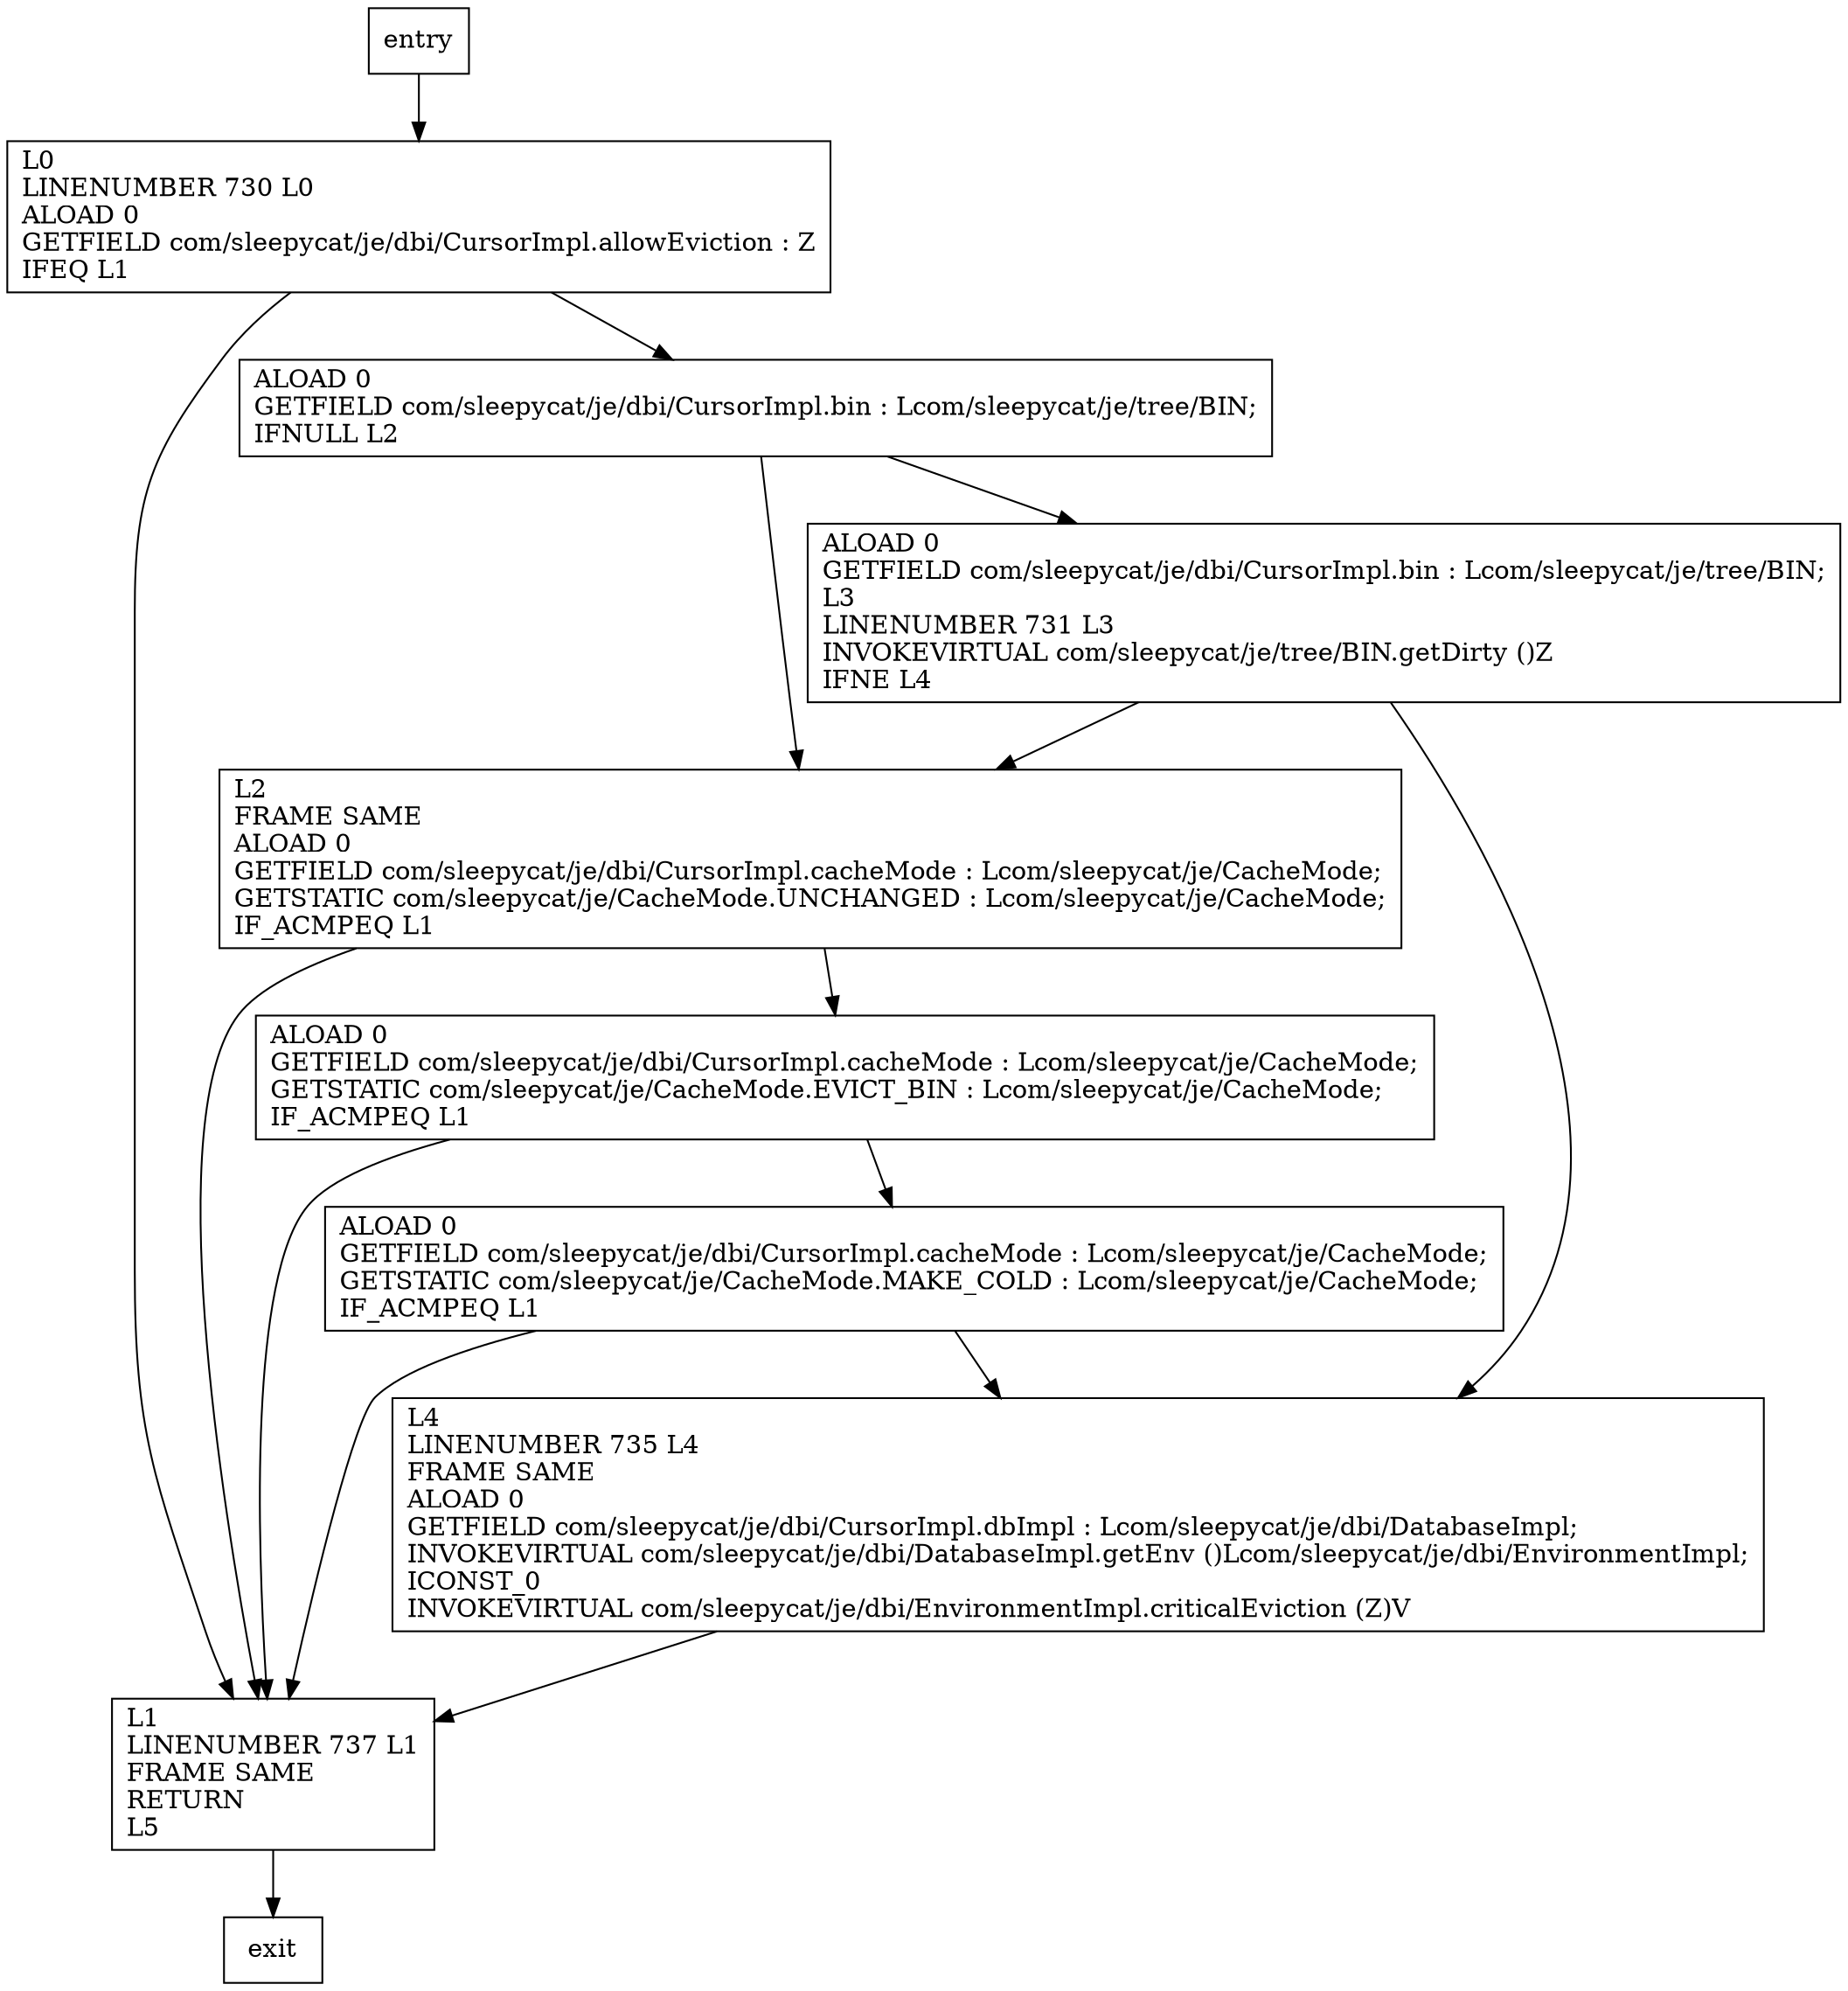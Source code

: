 digraph criticalEviction {
node [shape=record];
2070705875 [label="L4\lLINENUMBER 735 L4\lFRAME SAME\lALOAD 0\lGETFIELD com/sleepycat/je/dbi/CursorImpl.dbImpl : Lcom/sleepycat/je/dbi/DatabaseImpl;\lINVOKEVIRTUAL com/sleepycat/je/dbi/DatabaseImpl.getEnv ()Lcom/sleepycat/je/dbi/EnvironmentImpl;\lICONST_0\lINVOKEVIRTUAL com/sleepycat/je/dbi/EnvironmentImpl.criticalEviction (Z)V\l"];
1602403324 [label="L1\lLINENUMBER 737 L1\lFRAME SAME\lRETURN\lL5\l"];
2128022558 [label="L2\lFRAME SAME\lALOAD 0\lGETFIELD com/sleepycat/je/dbi/CursorImpl.cacheMode : Lcom/sleepycat/je/CacheMode;\lGETSTATIC com/sleepycat/je/CacheMode.UNCHANGED : Lcom/sleepycat/je/CacheMode;\lIF_ACMPEQ L1\l"];
290636572 [label="ALOAD 0\lGETFIELD com/sleepycat/je/dbi/CursorImpl.bin : Lcom/sleepycat/je/tree/BIN;\lIFNULL L2\l"];
2090930296 [label="ALOAD 0\lGETFIELD com/sleepycat/je/dbi/CursorImpl.bin : Lcom/sleepycat/je/tree/BIN;\lL3\lLINENUMBER 731 L3\lINVOKEVIRTUAL com/sleepycat/je/tree/BIN.getDirty ()Z\lIFNE L4\l"];
1997152964 [label="ALOAD 0\lGETFIELD com/sleepycat/je/dbi/CursorImpl.cacheMode : Lcom/sleepycat/je/CacheMode;\lGETSTATIC com/sleepycat/je/CacheMode.MAKE_COLD : Lcom/sleepycat/je/CacheMode;\lIF_ACMPEQ L1\l"];
2005839691 [label="L0\lLINENUMBER 730 L0\lALOAD 0\lGETFIELD com/sleepycat/je/dbi/CursorImpl.allowEviction : Z\lIFEQ L1\l"];
838561561 [label="ALOAD 0\lGETFIELD com/sleepycat/je/dbi/CursorImpl.cacheMode : Lcom/sleepycat/je/CacheMode;\lGETSTATIC com/sleepycat/je/CacheMode.EVICT_BIN : Lcom/sleepycat/je/CacheMode;\lIF_ACMPEQ L1\l"];
entry;
exit;
entry -> 2005839691
2070705875 -> 1602403324
1602403324 -> exit
2128022558 -> 1602403324
2128022558 -> 838561561
290636572 -> 2128022558
290636572 -> 2090930296
2090930296 -> 2070705875
2090930296 -> 2128022558
1997152964 -> 2070705875
1997152964 -> 1602403324
2005839691 -> 1602403324
2005839691 -> 290636572
838561561 -> 1602403324
838561561 -> 1997152964
}
